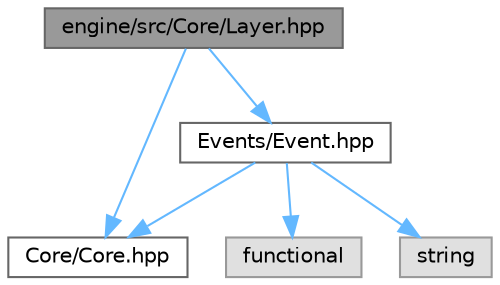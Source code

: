 digraph "engine/src/Core/Layer.hpp"
{
 // LATEX_PDF_SIZE
  bgcolor="transparent";
  edge [fontname=Helvetica,fontsize=10,labelfontname=Helvetica,labelfontsize=10];
  node [fontname=Helvetica,fontsize=10,shape=box,height=0.2,width=0.4];
  Node1 [id="Node000001",label="engine/src/Core/Layer.hpp",height=0.2,width=0.4,color="gray40", fillcolor="grey60", style="filled", fontcolor="black",tooltip=" "];
  Node1 -> Node2 [id="edge6_Node000001_Node000002",color="steelblue1",style="solid",tooltip=" "];
  Node2 [id="Node000002",label="Core/Core.hpp",height=0.2,width=0.4,color="grey40", fillcolor="white", style="filled",URL="$_core_8hpp.html",tooltip=" "];
  Node1 -> Node3 [id="edge7_Node000001_Node000003",color="steelblue1",style="solid",tooltip=" "];
  Node3 [id="Node000003",label="Events/Event.hpp",height=0.2,width=0.4,color="grey40", fillcolor="white", style="filled",URL="$_event_8hpp.html",tooltip=" "];
  Node3 -> Node2 [id="edge8_Node000003_Node000002",color="steelblue1",style="solid",tooltip=" "];
  Node3 -> Node4 [id="edge9_Node000003_Node000004",color="steelblue1",style="solid",tooltip=" "];
  Node4 [id="Node000004",label="functional",height=0.2,width=0.4,color="grey60", fillcolor="#E0E0E0", style="filled",tooltip=" "];
  Node3 -> Node5 [id="edge10_Node000003_Node000005",color="steelblue1",style="solid",tooltip=" "];
  Node5 [id="Node000005",label="string",height=0.2,width=0.4,color="grey60", fillcolor="#E0E0E0", style="filled",tooltip=" "];
}
